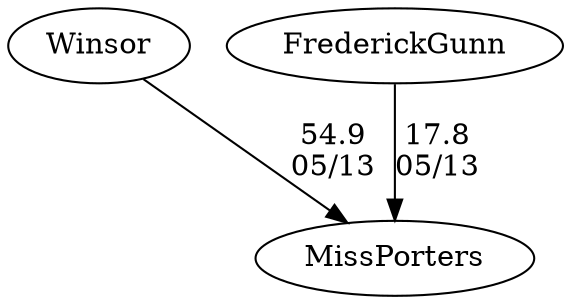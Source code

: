 digraph girls6foursMissPorters {Winsor [URL="girls6foursMissPortersWinsor.html"];FrederickGunn [URL="girls6foursMissPortersFrederickGunn.html"];MissPorters [URL="girls6foursMissPortersMissPorters.html"];Winsor -> MissPorters[label="54.9
05/13", weight="46", tooltip="NEIRA Boys & Girls Fours,du Pont Cup: Pomfret vs. BB&N, Gunn, St. Mark's, Taft, Miss Porter's, Winsor			
Distance: 1500M Conditions: No current. Very light tailwind to start; switched to a crossing headwind, which grew stronger during the middle of racing. Headwind was approximately 12MPH with variable and occasional gusts of ~17MPH. Winds diminished toward end of racing. Comments: 1st Varsity Boats win 2023 du Pont Cup. Congratulations St. Mark's Boys and Winsor Girls. Order of races: G6, B5/6, G5, B3, G4, B4, G3, B2, G2, B1, G1. Note: In the G3 race, Miss P's caught a boat-stopping crab after the 100M mark; the race continued.
None", URL="http://www.row2k.com/results/resultspage.cfm?UID=BE8584B4BAC0512B230EE3348E6AD50F&cat=5", random="random"]; 
FrederickGunn -> MissPorters[label="17.8
05/13", weight="83", tooltip="NEIRA Boys & Girls Fours,du Pont Cup: Pomfret vs. BB&N, Gunn, St. Mark's, Taft, Miss Porter's, Winsor			
Distance: 1500M Conditions: No current. Very light tailwind to start; switched to a crossing headwind, which grew stronger during the middle of racing. Headwind was approximately 12MPH with variable and occasional gusts of ~17MPH. Winds diminished toward end of racing. Comments: 1st Varsity Boats win 2023 du Pont Cup. Congratulations St. Mark's Boys and Winsor Girls. Order of races: G6, B5/6, G5, B3, G4, B4, G3, B2, G2, B1, G1. Note: In the G3 race, Miss P's caught a boat-stopping crab after the 100M mark; the race continued.
None", URL="http://www.row2k.com/results/resultspage.cfm?UID=BE8584B4BAC0512B230EE3348E6AD50F&cat=5", random="random"]}